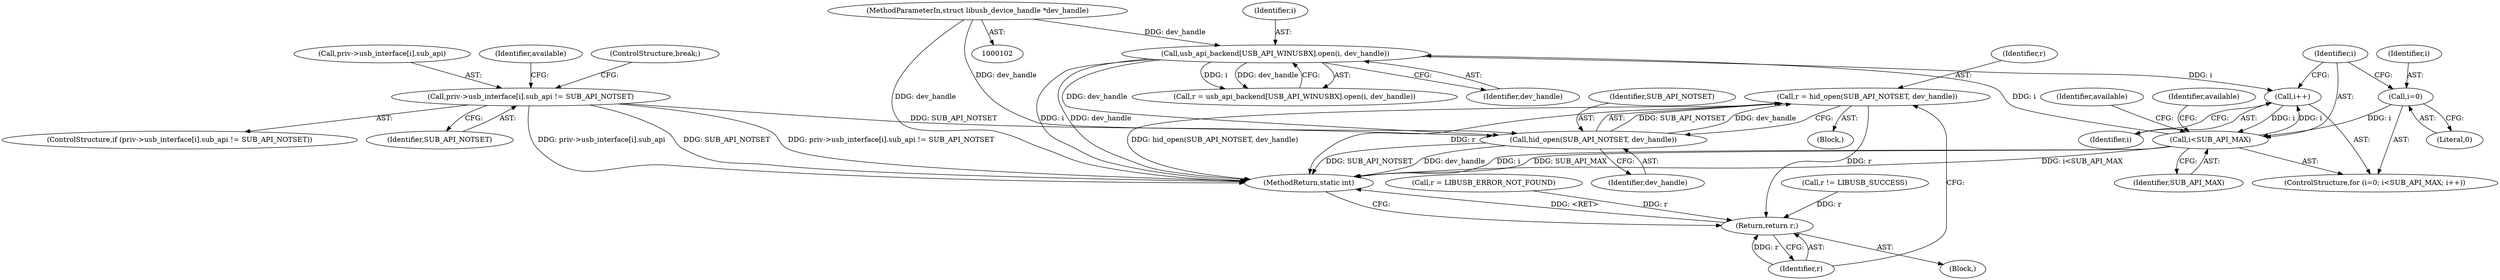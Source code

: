 digraph "0_Chrome_ac149a8d4371c0e01e0934fdd57b09e86f96b5b9_11@API" {
"1000206" [label="(Call,r = hid_open(SUB_API_NOTSET, dev_handle))"];
"1000208" [label="(Call,hid_open(SUB_API_NOTSET, dev_handle))"];
"1000144" [label="(Call,priv->usb_interface[i].sub_api != SUB_API_NOTSET)"];
"1000191" [label="(Call,usb_api_backend[USB_API_WINUSBX].open(i, dev_handle))"];
"1000178" [label="(Call,i<SUB_API_MAX)"];
"1000181" [label="(Call,i++)"];
"1000175" [label="(Call,i=0)"];
"1000104" [label="(MethodParameterIn,struct libusb_device_handle *dev_handle)"];
"1000211" [label="(Return,return r;)"];
"1000104" [label="(MethodParameterIn,struct libusb_device_handle *dev_handle)"];
"1000191" [label="(Call,usb_api_backend[USB_API_WINUSBX].open(i, dev_handle))"];
"1000175" [label="(Call,i=0)"];
"1000155" [label="(Identifier,available)"];
"1000213" [label="(MethodReturn,static int)"];
"1000177" [label="(Literal,0)"];
"1000176" [label="(Identifier,i)"];
"1000179" [label="(Identifier,i)"];
"1000189" [label="(Call,r = usb_api_backend[USB_API_WINUSBX].open(i, dev_handle))"];
"1000211" [label="(Return,return r;)"];
"1000203" [label="(Identifier,available)"];
"1000209" [label="(Identifier,SUB_API_NOTSET)"];
"1000192" [label="(Identifier,i)"];
"1000143" [label="(ControlStructure,if (priv->usb_interface[i].sub_api != SUB_API_NOTSET))"];
"1000181" [label="(Call,i++)"];
"1000205" [label="(Block,)"];
"1000206" [label="(Call,r = hid_open(SUB_API_NOTSET, dev_handle))"];
"1000174" [label="(ControlStructure,for (i=0; i<SUB_API_MAX; i++))"];
"1000210" [label="(Identifier,dev_handle)"];
"1000164" [label="(ControlStructure,break;)"];
"1000178" [label="(Call,i<SUB_API_MAX)"];
"1000182" [label="(Identifier,i)"];
"1000195" [label="(Call,r != LIBUSB_SUCCESS)"];
"1000186" [label="(Identifier,available)"];
"1000208" [label="(Call,hid_open(SUB_API_NOTSET, dev_handle))"];
"1000114" [label="(Call,r = LIBUSB_ERROR_NOT_FOUND)"];
"1000145" [label="(Call,priv->usb_interface[i].sub_api)"];
"1000180" [label="(Identifier,SUB_API_MAX)"];
"1000193" [label="(Identifier,dev_handle)"];
"1000212" [label="(Identifier,r)"];
"1000105" [label="(Block,)"];
"1000152" [label="(Identifier,SUB_API_NOTSET)"];
"1000207" [label="(Identifier,r)"];
"1000144" [label="(Call,priv->usb_interface[i].sub_api != SUB_API_NOTSET)"];
"1000206" -> "1000205"  [label="AST: "];
"1000206" -> "1000208"  [label="CFG: "];
"1000207" -> "1000206"  [label="AST: "];
"1000208" -> "1000206"  [label="AST: "];
"1000212" -> "1000206"  [label="CFG: "];
"1000206" -> "1000213"  [label="DDG: hid_open(SUB_API_NOTSET, dev_handle)"];
"1000206" -> "1000213"  [label="DDG: r"];
"1000208" -> "1000206"  [label="DDG: SUB_API_NOTSET"];
"1000208" -> "1000206"  [label="DDG: dev_handle"];
"1000206" -> "1000211"  [label="DDG: r"];
"1000208" -> "1000210"  [label="CFG: "];
"1000209" -> "1000208"  [label="AST: "];
"1000210" -> "1000208"  [label="AST: "];
"1000208" -> "1000213"  [label="DDG: SUB_API_NOTSET"];
"1000208" -> "1000213"  [label="DDG: dev_handle"];
"1000144" -> "1000208"  [label="DDG: SUB_API_NOTSET"];
"1000191" -> "1000208"  [label="DDG: dev_handle"];
"1000104" -> "1000208"  [label="DDG: dev_handle"];
"1000144" -> "1000143"  [label="AST: "];
"1000144" -> "1000152"  [label="CFG: "];
"1000145" -> "1000144"  [label="AST: "];
"1000152" -> "1000144"  [label="AST: "];
"1000155" -> "1000144"  [label="CFG: "];
"1000164" -> "1000144"  [label="CFG: "];
"1000144" -> "1000213"  [label="DDG: priv->usb_interface[i].sub_api"];
"1000144" -> "1000213"  [label="DDG: SUB_API_NOTSET"];
"1000144" -> "1000213"  [label="DDG: priv->usb_interface[i].sub_api != SUB_API_NOTSET"];
"1000191" -> "1000189"  [label="AST: "];
"1000191" -> "1000193"  [label="CFG: "];
"1000192" -> "1000191"  [label="AST: "];
"1000193" -> "1000191"  [label="AST: "];
"1000189" -> "1000191"  [label="CFG: "];
"1000191" -> "1000213"  [label="DDG: dev_handle"];
"1000191" -> "1000213"  [label="DDG: i"];
"1000191" -> "1000181"  [label="DDG: i"];
"1000191" -> "1000189"  [label="DDG: i"];
"1000191" -> "1000189"  [label="DDG: dev_handle"];
"1000178" -> "1000191"  [label="DDG: i"];
"1000104" -> "1000191"  [label="DDG: dev_handle"];
"1000178" -> "1000174"  [label="AST: "];
"1000178" -> "1000180"  [label="CFG: "];
"1000179" -> "1000178"  [label="AST: "];
"1000180" -> "1000178"  [label="AST: "];
"1000186" -> "1000178"  [label="CFG: "];
"1000203" -> "1000178"  [label="CFG: "];
"1000178" -> "1000213"  [label="DDG: i<SUB_API_MAX"];
"1000178" -> "1000213"  [label="DDG: i"];
"1000178" -> "1000213"  [label="DDG: SUB_API_MAX"];
"1000181" -> "1000178"  [label="DDG: i"];
"1000175" -> "1000178"  [label="DDG: i"];
"1000178" -> "1000181"  [label="DDG: i"];
"1000181" -> "1000174"  [label="AST: "];
"1000181" -> "1000182"  [label="CFG: "];
"1000182" -> "1000181"  [label="AST: "];
"1000179" -> "1000181"  [label="CFG: "];
"1000175" -> "1000174"  [label="AST: "];
"1000175" -> "1000177"  [label="CFG: "];
"1000176" -> "1000175"  [label="AST: "];
"1000177" -> "1000175"  [label="AST: "];
"1000179" -> "1000175"  [label="CFG: "];
"1000104" -> "1000102"  [label="AST: "];
"1000104" -> "1000213"  [label="DDG: dev_handle"];
"1000211" -> "1000105"  [label="AST: "];
"1000211" -> "1000212"  [label="CFG: "];
"1000212" -> "1000211"  [label="AST: "];
"1000213" -> "1000211"  [label="CFG: "];
"1000211" -> "1000213"  [label="DDG: <RET>"];
"1000212" -> "1000211"  [label="DDG: r"];
"1000114" -> "1000211"  [label="DDG: r"];
"1000195" -> "1000211"  [label="DDG: r"];
}
